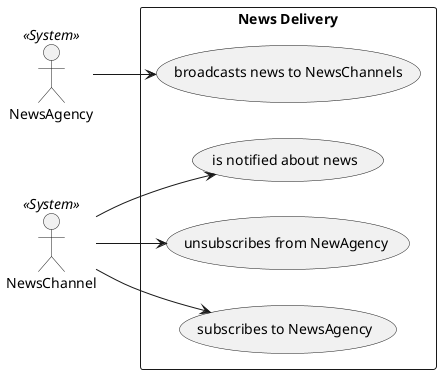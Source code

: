@startuml usecase_part_01

left to right direction
actor NewsAgency as Agency <<System>>
actor NewsChannel as Channel <<System>>

rectangle "News Delivery"{

    (broadcasts news to NewsChannels) as broadcast

    (is notified about news) as notify

    (unsubscribes from NewAgency) as unsubscribe

    (subscribes to NewsAgency) as subscribe

}

Channel --> subscribe
Channel --> unsubscribe
Channel --> notify

Agency --> broadcast


@enduml